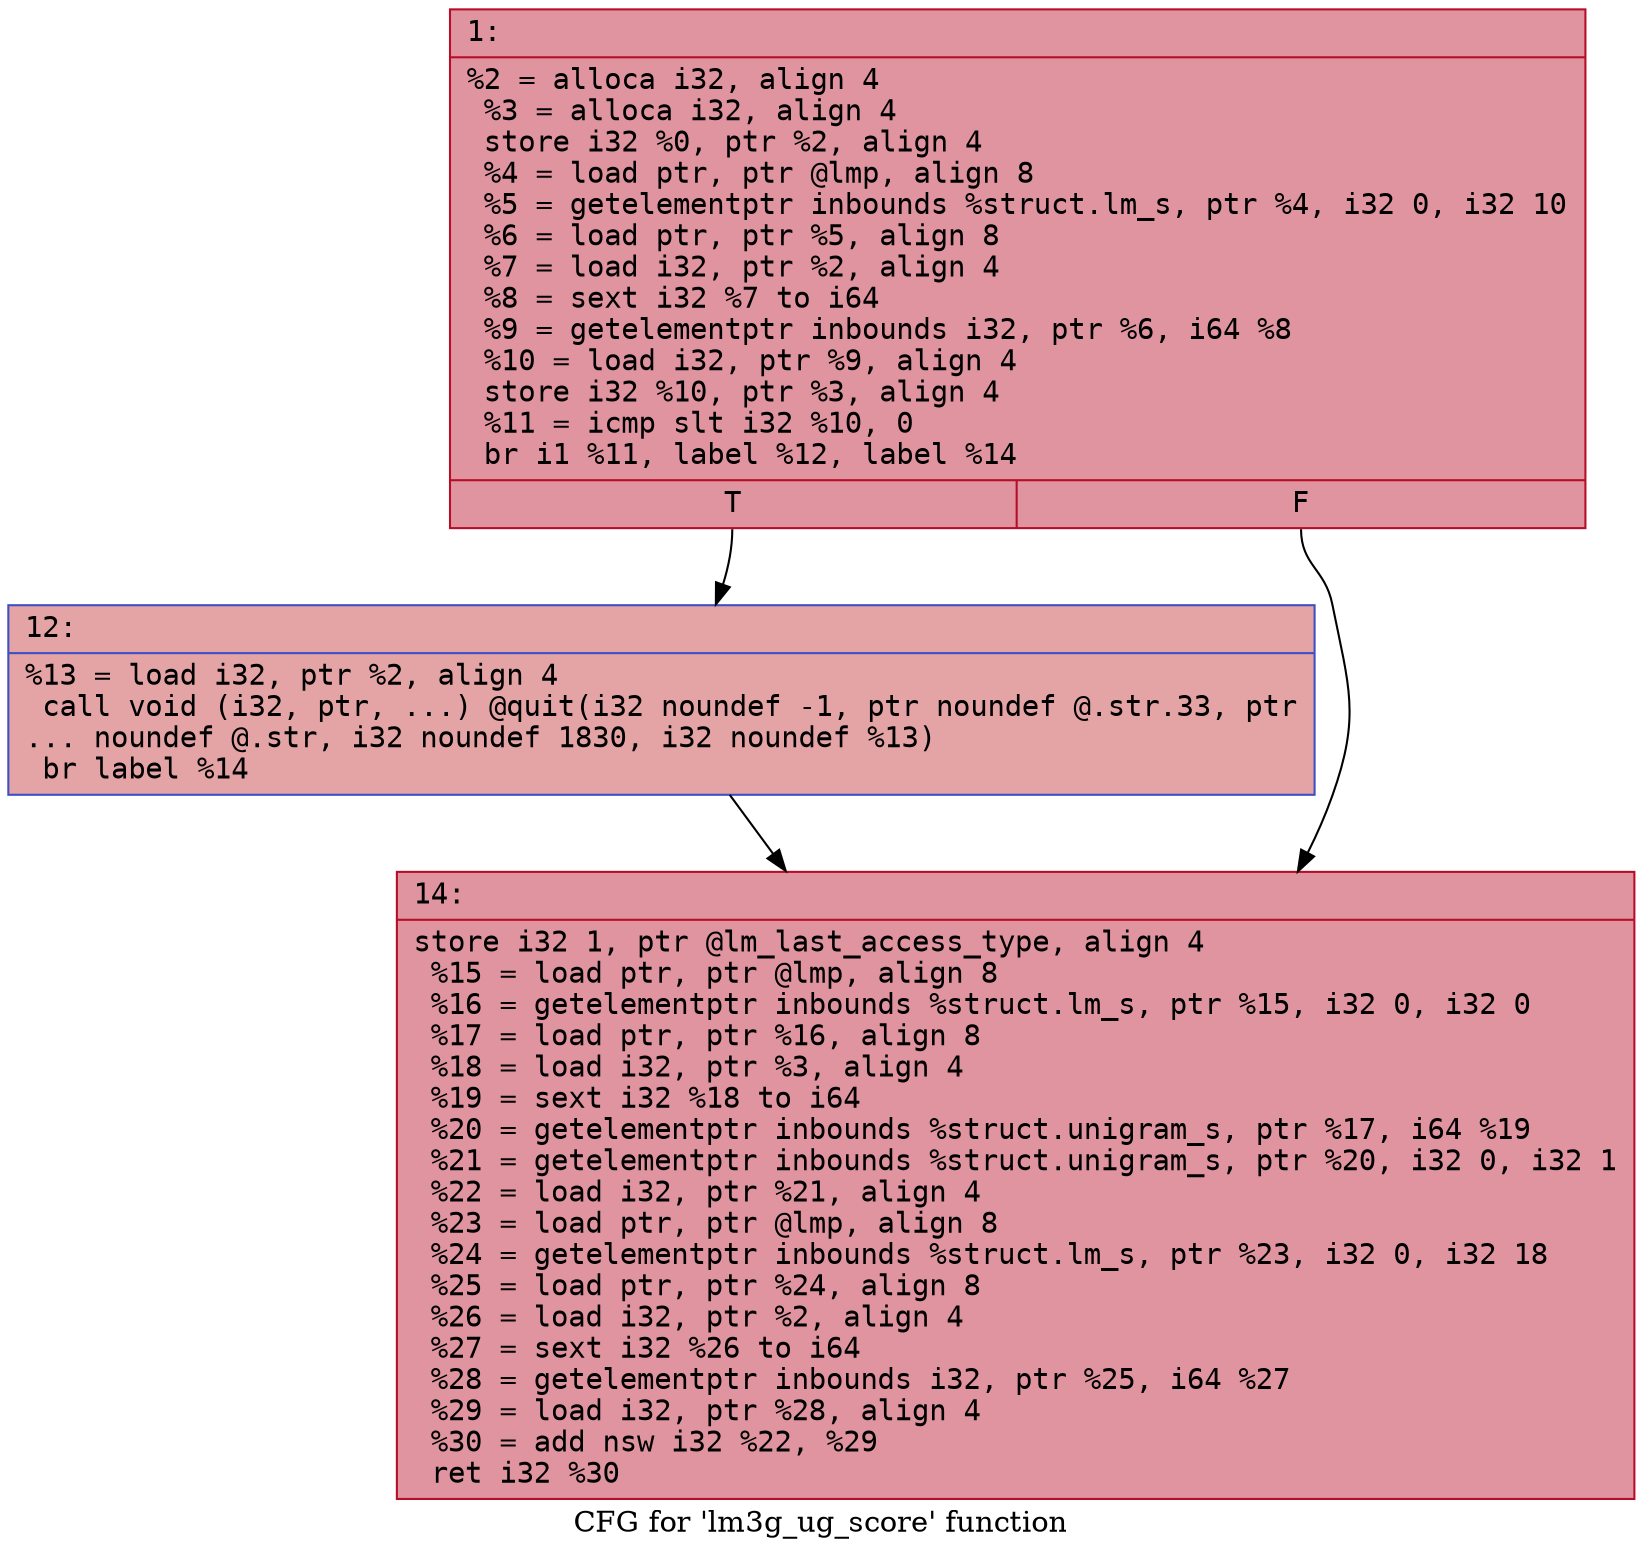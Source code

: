 digraph "CFG for 'lm3g_ug_score' function" {
	label="CFG for 'lm3g_ug_score' function";

	Node0x600002537e80 [shape=record,color="#b70d28ff", style=filled, fillcolor="#b70d2870" fontname="Courier",label="{1:\l|  %2 = alloca i32, align 4\l  %3 = alloca i32, align 4\l  store i32 %0, ptr %2, align 4\l  %4 = load ptr, ptr @lmp, align 8\l  %5 = getelementptr inbounds %struct.lm_s, ptr %4, i32 0, i32 10\l  %6 = load ptr, ptr %5, align 8\l  %7 = load i32, ptr %2, align 4\l  %8 = sext i32 %7 to i64\l  %9 = getelementptr inbounds i32, ptr %6, i64 %8\l  %10 = load i32, ptr %9, align 4\l  store i32 %10, ptr %3, align 4\l  %11 = icmp slt i32 %10, 0\l  br i1 %11, label %12, label %14\l|{<s0>T|<s1>F}}"];
	Node0x600002537e80:s0 -> Node0x600002537ed0[tooltip="1 -> 12\nProbability 37.50%" ];
	Node0x600002537e80:s1 -> Node0x600002537f20[tooltip="1 -> 14\nProbability 62.50%" ];
	Node0x600002537ed0 [shape=record,color="#3d50c3ff", style=filled, fillcolor="#c32e3170" fontname="Courier",label="{12:\l|  %13 = load i32, ptr %2, align 4\l  call void (i32, ptr, ...) @quit(i32 noundef -1, ptr noundef @.str.33, ptr\l... noundef @.str, i32 noundef 1830, i32 noundef %13)\l  br label %14\l}"];
	Node0x600002537ed0 -> Node0x600002537f20[tooltip="12 -> 14\nProbability 100.00%" ];
	Node0x600002537f20 [shape=record,color="#b70d28ff", style=filled, fillcolor="#b70d2870" fontname="Courier",label="{14:\l|  store i32 1, ptr @lm_last_access_type, align 4\l  %15 = load ptr, ptr @lmp, align 8\l  %16 = getelementptr inbounds %struct.lm_s, ptr %15, i32 0, i32 0\l  %17 = load ptr, ptr %16, align 8\l  %18 = load i32, ptr %3, align 4\l  %19 = sext i32 %18 to i64\l  %20 = getelementptr inbounds %struct.unigram_s, ptr %17, i64 %19\l  %21 = getelementptr inbounds %struct.unigram_s, ptr %20, i32 0, i32 1\l  %22 = load i32, ptr %21, align 4\l  %23 = load ptr, ptr @lmp, align 8\l  %24 = getelementptr inbounds %struct.lm_s, ptr %23, i32 0, i32 18\l  %25 = load ptr, ptr %24, align 8\l  %26 = load i32, ptr %2, align 4\l  %27 = sext i32 %26 to i64\l  %28 = getelementptr inbounds i32, ptr %25, i64 %27\l  %29 = load i32, ptr %28, align 4\l  %30 = add nsw i32 %22, %29\l  ret i32 %30\l}"];
}
